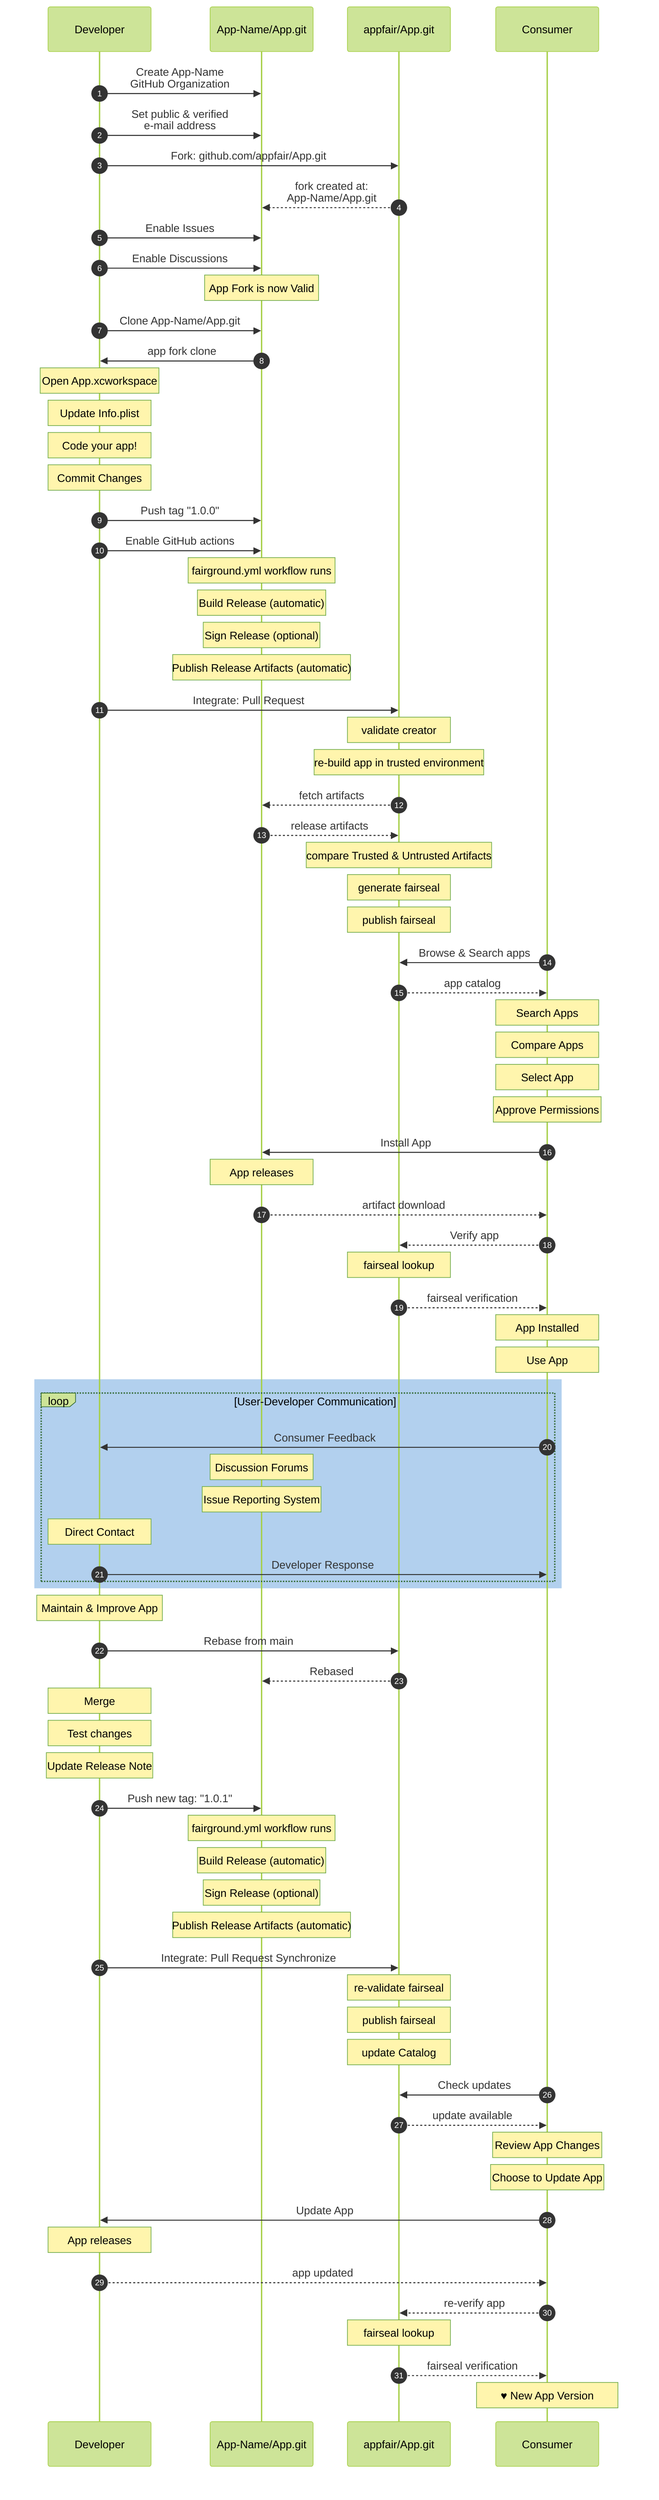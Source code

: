 %%{init: { 'logLevel': 'debug', 'theme': 'forest' } }%%
sequenceDiagram
    %% see: https://mermaid-js.github.io/mermaid/#/sequenceDiagram
    autonumber

    Developer->>App-Name/App.git: Create App-Name<br/>GitHub Organization
    Developer->>App-Name/App.git: Set public & verified<br/>e-mail address
    Developer->>appfair/App.git: Fork: github.com/appfair/App.git

    appfair/App.git-->>App-Name/App.git: fork created at:<br />App-Name/App.git

    Developer->>App-Name/App.git: Enable Issues
    Developer->>App-Name/App.git: Enable Discussions

    Note over App-Name/App.git: App Fork is now Valid

    Developer->>App-Name/App.git: Clone App-Name/App.git

    App-Name/App.git->>Developer: app fork clone

    Note over Developer: Open App.xcworkspace
    Note over Developer: Update Info.plist
    Note over Developer: Code your app!
    Note over Developer: Commit Changes

    Developer->>App-Name/App.git: Push tag "1.0.0"
    Developer->>App-Name/App.git: Enable GitHub actions

    Note over App-Name/App.git: fairground.yml workflow runs
    Note over App-Name/App.git: Build Release (automatic)
    Note over App-Name/App.git: Sign Release (optional)
    Note over App-Name/App.git: Publish Release Artifacts (automatic)

    Developer->>appfair/App.git: Integrate: Pull Request

    Note over appfair/App.git: validate creator
    Note over appfair/App.git: re-build app in trusted environment

    appfair/App.git-->>App-Name/App.git: fetch artifacts

    App-Name/App.git-->>appfair/App.git: release artifacts

    Note over appfair/App.git: compare Trusted & Untrusted Artifacts
    Note over appfair/App.git: generate fairseal
    Note over appfair/App.git: publish fairseal

    Consumer->>appfair/App.git: Browse & Search apps

    appfair/App.git-->>Consumer: app catalog

    Note over Consumer: Search Apps
    Note over Consumer: Compare Apps
    Note over Consumer: Select App
    Note over Consumer: Approve Permissions

    Consumer->>App-Name/App.git: Install App

    Note over App-Name/App.git: App releases

    App-Name/App.git-->>Consumer: artifact download

    Consumer-->>appfair/App.git: Verify app

    Note over appfair/App.git: fairseal lookup

    appfair/App.git-->>Consumer: fairseal verification

    Note over Consumer: App Installed
    Note over Consumer: Use App

    rect rgb(0, 100, 200, 0.3)
        loop User-Developer Communication
            Consumer->>Developer: Consumer Feedback
                Note over App-Name/App.git: Discussion Forums
                Note over App-Name/App.git: Issue Reporting System
                Note over Developer: Direct Contact
            Developer->>Consumer: Developer Response
        end
    end

    Note over Developer: Maintain & Improve App

    Developer->>appfair/App.git: Rebase from main
    appfair/App.git-->>App-Name/App.git: Rebased

    Note over Developer: Merge
    Note over Developer: Test changes
    Note over Developer: Update Release Note

    Developer->>App-Name/App.git: Push new tag: "1.0.1"

    Note over App-Name/App.git: fairground.yml workflow runs
    Note over App-Name/App.git: Build Release (automatic)
    Note over App-Name/App.git: Sign Release (optional)
    Note over App-Name/App.git: Publish Release Artifacts (automatic)

    Developer->>appfair/App.git: Integrate: Pull Request Synchronize

    Note over appfair/App.git: re-validate fairseal
    Note over appfair/App.git: publish fairseal 
    Note over appfair/App.git: update Catalog

    Consumer->>appfair/App.git: Check updates

    appfair/App.git-->>Consumer: update available

    Note over Consumer: Review App Changes
    Note over Consumer: Choose to Update App

    Consumer->>Developer: Update App
    Note over Developer: App releases

    Developer-->>Consumer: app updated
    Consumer-->>appfair/App.git: re-verify app

    Note over appfair/App.git: fairseal lookup
    appfair/App.git-->>Consumer: fairseal verification
    Note over Consumer: #9829; New App Version

    %% Note over App-Name/App.git,appfair/App.git: Free & Fair, Forever
    %% Consumer->>Developer: #9829;
    %% Developer->>Consumer: #9829;